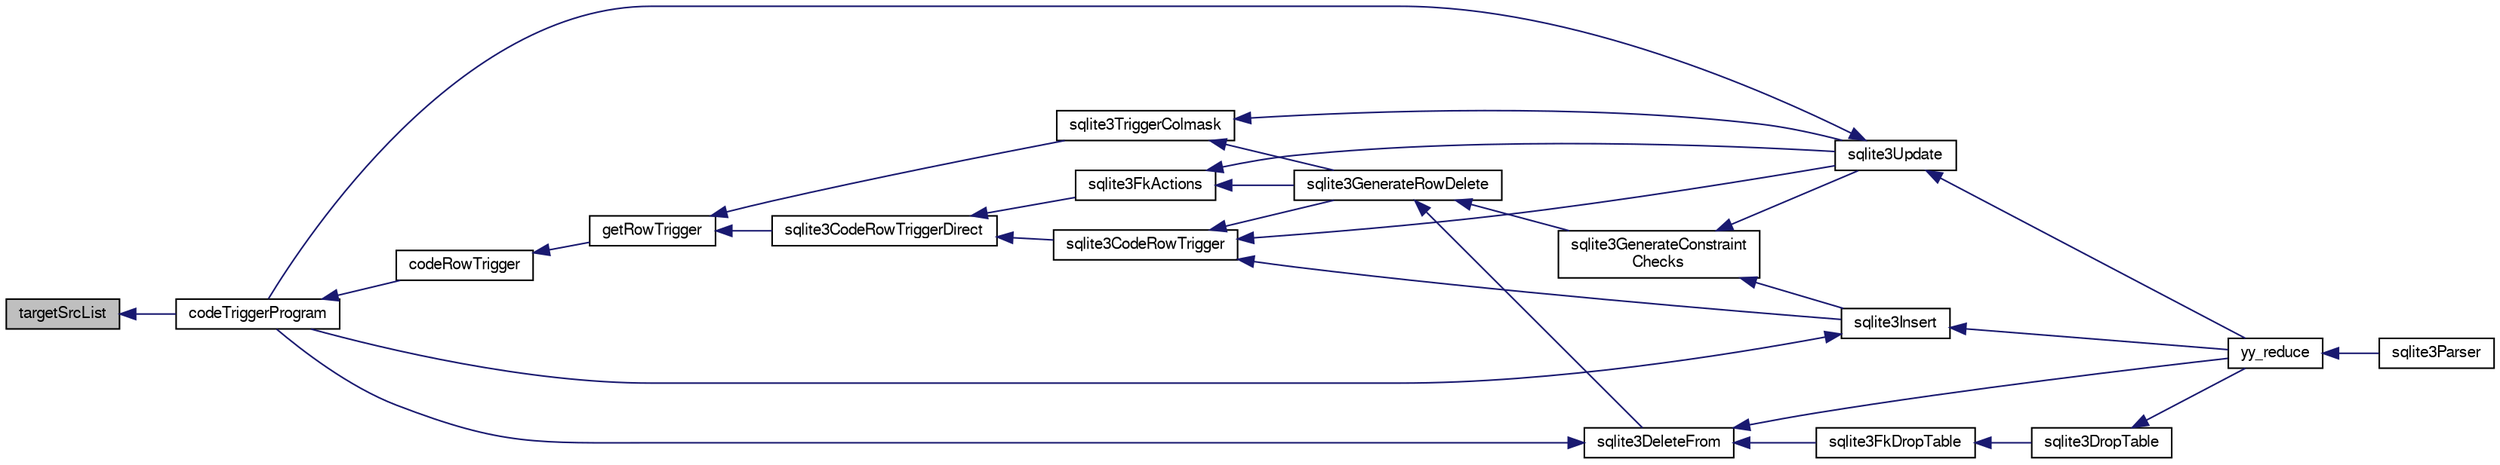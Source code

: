 digraph "targetSrcList"
{
  edge [fontname="FreeSans",fontsize="10",labelfontname="FreeSans",labelfontsize="10"];
  node [fontname="FreeSans",fontsize="10",shape=record];
  rankdir="LR";
  Node838455 [label="targetSrcList",height=0.2,width=0.4,color="black", fillcolor="grey75", style="filled", fontcolor="black"];
  Node838455 -> Node838456 [dir="back",color="midnightblue",fontsize="10",style="solid",fontname="FreeSans"];
  Node838456 [label="codeTriggerProgram",height=0.2,width=0.4,color="black", fillcolor="white", style="filled",URL="$sqlite3_8c.html#a120801f59d9281d201d2ff4b2606836e"];
  Node838456 -> Node838457 [dir="back",color="midnightblue",fontsize="10",style="solid",fontname="FreeSans"];
  Node838457 [label="codeRowTrigger",height=0.2,width=0.4,color="black", fillcolor="white", style="filled",URL="$sqlite3_8c.html#a463cea5aaaf388b560b206570a0022fc"];
  Node838457 -> Node838458 [dir="back",color="midnightblue",fontsize="10",style="solid",fontname="FreeSans"];
  Node838458 [label="getRowTrigger",height=0.2,width=0.4,color="black", fillcolor="white", style="filled",URL="$sqlite3_8c.html#a69626ef20b540d1a2b19cf56f3f45689"];
  Node838458 -> Node838459 [dir="back",color="midnightblue",fontsize="10",style="solid",fontname="FreeSans"];
  Node838459 [label="sqlite3CodeRowTriggerDirect",height=0.2,width=0.4,color="black", fillcolor="white", style="filled",URL="$sqlite3_8c.html#ad92829f9001bcf89a0299dad5a48acd4"];
  Node838459 -> Node838460 [dir="back",color="midnightblue",fontsize="10",style="solid",fontname="FreeSans"];
  Node838460 [label="sqlite3FkActions",height=0.2,width=0.4,color="black", fillcolor="white", style="filled",URL="$sqlite3_8c.html#a39159bd1623724946c22355ba7f3ef90"];
  Node838460 -> Node838461 [dir="back",color="midnightblue",fontsize="10",style="solid",fontname="FreeSans"];
  Node838461 [label="sqlite3GenerateRowDelete",height=0.2,width=0.4,color="black", fillcolor="white", style="filled",URL="$sqlite3_8c.html#a2c76cbf3027fc18fdbb8cb4cd96b77d9"];
  Node838461 -> Node838462 [dir="back",color="midnightblue",fontsize="10",style="solid",fontname="FreeSans"];
  Node838462 [label="sqlite3DeleteFrom",height=0.2,width=0.4,color="black", fillcolor="white", style="filled",URL="$sqlite3_8c.html#ab9b4b45349188b49eabb23f94608a091"];
  Node838462 -> Node838463 [dir="back",color="midnightblue",fontsize="10",style="solid",fontname="FreeSans"];
  Node838463 [label="sqlite3FkDropTable",height=0.2,width=0.4,color="black", fillcolor="white", style="filled",URL="$sqlite3_8c.html#a1218c6fc74e89152ceaa4760e82f5ef9"];
  Node838463 -> Node838464 [dir="back",color="midnightblue",fontsize="10",style="solid",fontname="FreeSans"];
  Node838464 [label="sqlite3DropTable",height=0.2,width=0.4,color="black", fillcolor="white", style="filled",URL="$sqlite3_8c.html#a5534f77364b5568783c0e50db3c9defb"];
  Node838464 -> Node838465 [dir="back",color="midnightblue",fontsize="10",style="solid",fontname="FreeSans"];
  Node838465 [label="yy_reduce",height=0.2,width=0.4,color="black", fillcolor="white", style="filled",URL="$sqlite3_8c.html#a7c419a9b25711c666a9a2449ef377f14"];
  Node838465 -> Node838466 [dir="back",color="midnightblue",fontsize="10",style="solid",fontname="FreeSans"];
  Node838466 [label="sqlite3Parser",height=0.2,width=0.4,color="black", fillcolor="white", style="filled",URL="$sqlite3_8c.html#a0327d71a5fabe0b6a343d78a2602e72a"];
  Node838462 -> Node838456 [dir="back",color="midnightblue",fontsize="10",style="solid",fontname="FreeSans"];
  Node838462 -> Node838465 [dir="back",color="midnightblue",fontsize="10",style="solid",fontname="FreeSans"];
  Node838461 -> Node838467 [dir="back",color="midnightblue",fontsize="10",style="solid",fontname="FreeSans"];
  Node838467 [label="sqlite3GenerateConstraint\lChecks",height=0.2,width=0.4,color="black", fillcolor="white", style="filled",URL="$sqlite3_8c.html#aef639c1e6a0c0a67ca6e7690ad931bd2"];
  Node838467 -> Node838468 [dir="back",color="midnightblue",fontsize="10",style="solid",fontname="FreeSans"];
  Node838468 [label="sqlite3Insert",height=0.2,width=0.4,color="black", fillcolor="white", style="filled",URL="$sqlite3_8c.html#a5b17c9c2000bae6bdff8e6be48d7dc2b"];
  Node838468 -> Node838456 [dir="back",color="midnightblue",fontsize="10",style="solid",fontname="FreeSans"];
  Node838468 -> Node838465 [dir="back",color="midnightblue",fontsize="10",style="solid",fontname="FreeSans"];
  Node838467 -> Node838469 [dir="back",color="midnightblue",fontsize="10",style="solid",fontname="FreeSans"];
  Node838469 [label="sqlite3Update",height=0.2,width=0.4,color="black", fillcolor="white", style="filled",URL="$sqlite3_8c.html#ac5aa67c46e8cc8174566fabe6809fafa"];
  Node838469 -> Node838456 [dir="back",color="midnightblue",fontsize="10",style="solid",fontname="FreeSans"];
  Node838469 -> Node838465 [dir="back",color="midnightblue",fontsize="10",style="solid",fontname="FreeSans"];
  Node838460 -> Node838469 [dir="back",color="midnightblue",fontsize="10",style="solid",fontname="FreeSans"];
  Node838459 -> Node838470 [dir="back",color="midnightblue",fontsize="10",style="solid",fontname="FreeSans"];
  Node838470 [label="sqlite3CodeRowTrigger",height=0.2,width=0.4,color="black", fillcolor="white", style="filled",URL="$sqlite3_8c.html#a37f21393c74de4d01b16761ee9abacd9"];
  Node838470 -> Node838461 [dir="back",color="midnightblue",fontsize="10",style="solid",fontname="FreeSans"];
  Node838470 -> Node838468 [dir="back",color="midnightblue",fontsize="10",style="solid",fontname="FreeSans"];
  Node838470 -> Node838469 [dir="back",color="midnightblue",fontsize="10",style="solid",fontname="FreeSans"];
  Node838458 -> Node838471 [dir="back",color="midnightblue",fontsize="10",style="solid",fontname="FreeSans"];
  Node838471 [label="sqlite3TriggerColmask",height=0.2,width=0.4,color="black", fillcolor="white", style="filled",URL="$sqlite3_8c.html#acace8e99e37ae5e84ea03c65e820c540"];
  Node838471 -> Node838461 [dir="back",color="midnightblue",fontsize="10",style="solid",fontname="FreeSans"];
  Node838471 -> Node838469 [dir="back",color="midnightblue",fontsize="10",style="solid",fontname="FreeSans"];
}
